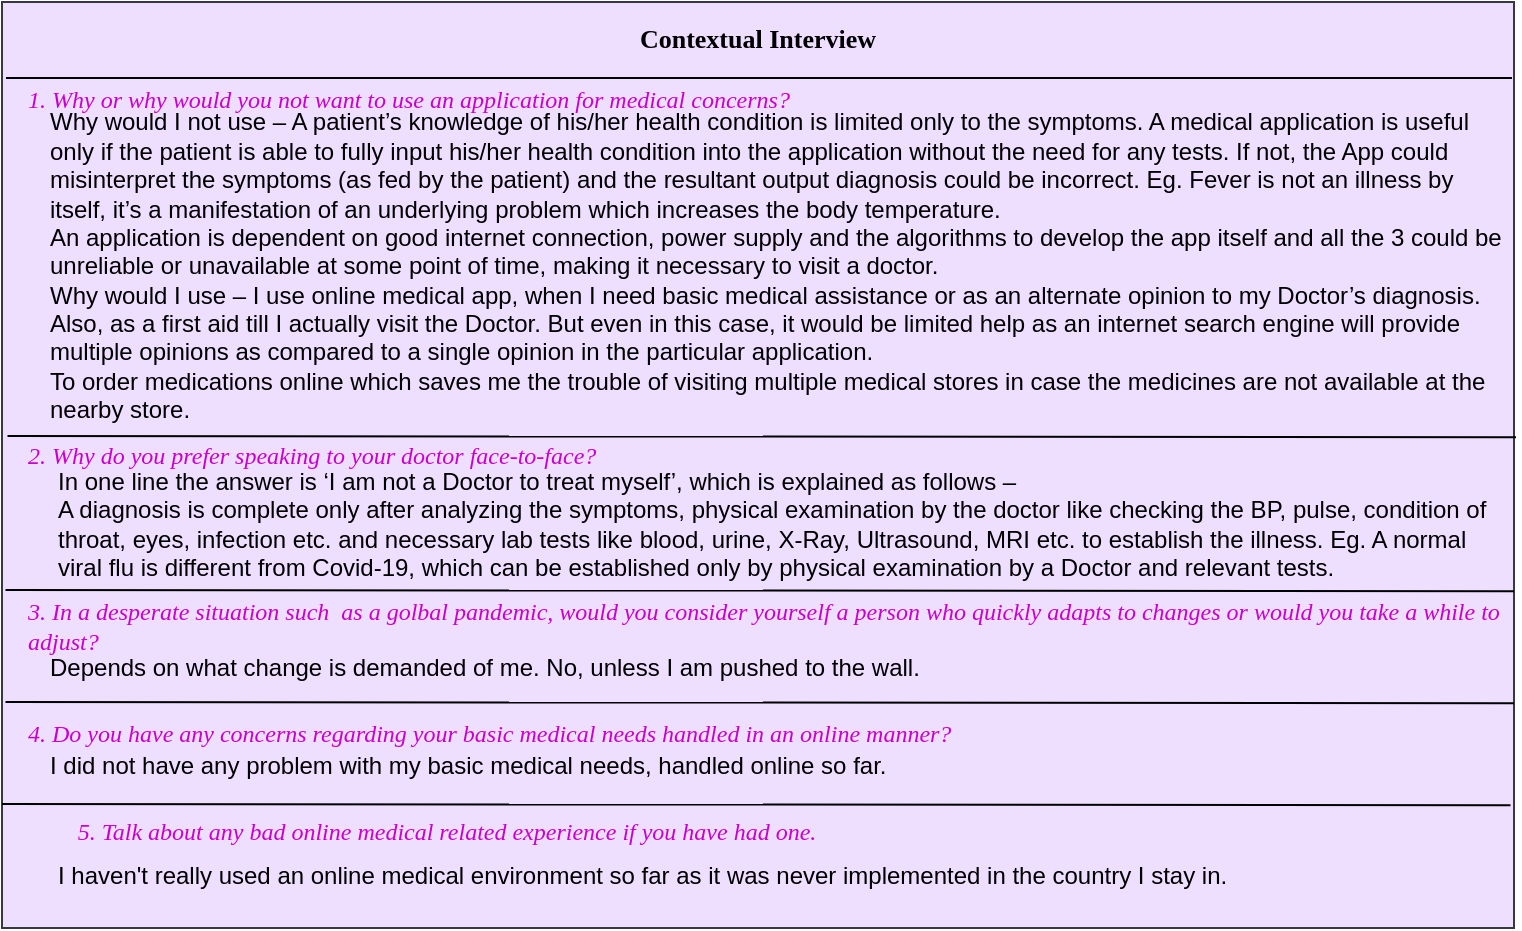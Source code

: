 <mxfile version="13.10.4" type="device"><diagram id="eMX2lukF3E6Qr5AnqRXd" name="Page-1"><mxGraphModel dx="925" dy="502" grid="0" gridSize="10" guides="1" tooltips="1" connect="1" arrows="1" fold="1" page="1" pageScale="1" pageWidth="827" pageHeight="1169" math="0" shadow="0"><root><mxCell id="0"/><mxCell id="1" parent="0"/><mxCell id="FakISsKOubrYHpyITsAL-1" value="" style="rounded=0;whiteSpace=wrap;html=1;strokeColor=#36393d;fillColor=#EEDEFF;" parent="1" vertex="1"><mxGeometry x="33" y="49" width="756" height="463" as="geometry"/></mxCell><mxCell id="FakISsKOubrYHpyITsAL-2" value="" style="endArrow=none;html=1;" parent="1" edge="1"><mxGeometry width="50" height="50" relative="1" as="geometry"><mxPoint x="35" y="87" as="sourcePoint"/><mxPoint x="788" y="87" as="targetPoint"/></mxGeometry></mxCell><mxCell id="FakISsKOubrYHpyITsAL-7" value="&lt;font face=&quot;Georgia&quot; color=&quot;#cc00cc&quot;&gt;&lt;i&gt;1. Why or why would you not want to use an application for medical concerns?&amp;nbsp;&lt;/i&gt;&lt;/font&gt;" style="text;html=1;strokeColor=none;fillColor=none;align=left;verticalAlign=middle;whiteSpace=wrap;rounded=0;" parent="1" vertex="1"><mxGeometry x="44" y="88" width="456" height="20" as="geometry"/></mxCell><mxCell id="FakISsKOubrYHpyITsAL-10" value="&lt;font face=&quot;Georgia&quot; color=&quot;#cc00cc&quot;&gt;&lt;i&gt;2. Why do you prefer speaking to your doctor face-to-face?&lt;/i&gt;&lt;/font&gt;" style="text;html=1;strokeColor=none;fillColor=none;align=left;verticalAlign=middle;whiteSpace=wrap;rounded=0;" parent="1" vertex="1"><mxGeometry x="44" y="266" width="335" height="20" as="geometry"/></mxCell><mxCell id="FakISsKOubrYHpyITsAL-11" value="&lt;font face=&quot;Georgia&quot; color=&quot;#cc00cc&quot;&gt;&lt;i&gt;3. In a desperate situation such&amp;nbsp; as a golbal pandemic, would you consider yourself a person who quickly adapts to changes or would you take a while to adjust?&amp;nbsp;&lt;/i&gt;&lt;/font&gt;" style="text;html=1;strokeColor=none;fillColor=none;align=left;verticalAlign=middle;whiteSpace=wrap;rounded=0;" parent="1" vertex="1"><mxGeometry x="44" y="351" width="741" height="20" as="geometry"/></mxCell><mxCell id="FakISsKOubrYHpyITsAL-12" value="&lt;font face=&quot;Georgia&quot; color=&quot;#cc00cc&quot;&gt;&lt;i&gt;4. Do you have any concerns regarding your basic medical needs handled in an online manner?&amp;nbsp;&lt;/i&gt;&lt;/font&gt;" style="text;html=1;strokeColor=none;fillColor=none;align=left;verticalAlign=middle;whiteSpace=wrap;rounded=0;" parent="1" vertex="1"><mxGeometry x="44" y="405" width="523" height="20" as="geometry"/></mxCell><mxCell id="FakISsKOubrYHpyITsAL-13" value="&lt;font face=&quot;Georgia&quot; color=&quot;#cc00cc&quot;&gt;&lt;i&gt;5. Talk about any bad online medical related experience if you have had one.&amp;nbsp;&lt;/i&gt;&lt;/font&gt;" style="text;html=1;strokeColor=none;fillColor=none;align=center;verticalAlign=middle;whiteSpace=wrap;rounded=0;" parent="1" vertex="1"><mxGeometry x="44" y="454" width="426" height="20" as="geometry"/></mxCell><mxCell id="FakISsKOubrYHpyITsAL-15" value="&lt;font style=&quot;font-size: 13px&quot; face=&quot;Georgia&quot;&gt;&lt;b&gt;Contextual Interview&lt;/b&gt;&lt;/font&gt;" style="text;html=1;strokeColor=none;fillColor=none;align=center;verticalAlign=middle;whiteSpace=wrap;rounded=0;" parent="1" vertex="1"><mxGeometry x="332" y="57" width="158" height="20" as="geometry"/></mxCell><mxCell id="B_ZZno5kZv9mY96GQ3o--2" value="Why would I not use – A patient’s knowledge of his/her health condition is limited only to the symptoms. A medical application is useful only if the patient is able to fully input his/her health condition into the application without the need for any tests. If not, the App could misinterpret the symptoms (as fed by the patient) and the resultant output diagnosis could be incorrect. Eg. Fever is not an illness by itself, it’s a manifestation of an underlying problem which increases the body temperature.&lt;br&gt;An application is dependent on good internet connection, power supply and the algorithms to develop the app itself and all the 3 could be unreliable or unavailable at some point of time, making it necessary to visit a doctor.&lt;br&gt;Why would I use – I use online medical app, when I need basic medical assistance or as an alternate opinion to my Doctor’s diagnosis. Also, as a first aid till I actually visit the Doctor. But even in this case, it would be limited help as an internet search engine will provide multiple opinions as compared to a single opinion in the particular application.&lt;br&gt;To order medications online which saves me the trouble of visiting multiple medical stores in case the medicines are not available at the nearby store." style="text;html=1;strokeColor=none;fillColor=none;align=left;verticalAlign=middle;whiteSpace=wrap;rounded=0;" parent="1" vertex="1"><mxGeometry x="54.5" y="93" width="733" height="176" as="geometry"/></mxCell><mxCell id="B_ZZno5kZv9mY96GQ3o--3" value="&lt;div&gt;In one line the answer is ‘I am not a Doctor to treat myself’, which is explained as follows –&lt;/div&gt;&lt;div&gt;A diagnosis is complete only after analyzing the symptoms, physical examination by the doctor like checking the BP, pulse, condition of throat, eyes, infection etc. and necessary lab tests like blood, urine, X-Ray, Ultrasound, MRI etc. to establish the illness. Eg. A normal viral flu is different from Covid-19, which can be established only by physical examination by a Doctor and relevant tests.&lt;/div&gt;" style="text;html=1;strokeColor=none;fillColor=none;align=left;verticalAlign=middle;whiteSpace=wrap;rounded=0;" parent="1" vertex="1"><mxGeometry x="59" y="277" width="724" height="66" as="geometry"/></mxCell><mxCell id="YmNOPGNPihvEYveD7oSv-2" value="" style="endArrow=none;html=1;entryX=0.999;entryY=0.077;entryDx=0;entryDy=0;entryPerimeter=0;" edge="1" parent="1"><mxGeometry width="50" height="50" relative="1" as="geometry"><mxPoint x="33.0" y="450" as="sourcePoint"/><mxPoint x="787.243" y="450.577" as="targetPoint"/></mxGeometry></mxCell><mxCell id="YmNOPGNPihvEYveD7oSv-3" value="" style="endArrow=none;html=1;entryX=0.999;entryY=0.077;entryDx=0;entryDy=0;entryPerimeter=0;" edge="1" parent="1"><mxGeometry width="50" height="50" relative="1" as="geometry"><mxPoint x="34.76" y="343" as="sourcePoint"/><mxPoint x="789.003" y="343.577" as="targetPoint"/></mxGeometry></mxCell><mxCell id="YmNOPGNPihvEYveD7oSv-4" value="" style="endArrow=none;html=1;entryX=0.999;entryY=0.077;entryDx=0;entryDy=0;entryPerimeter=0;" edge="1" parent="1"><mxGeometry width="50" height="50" relative="1" as="geometry"><mxPoint x="34.76" y="399" as="sourcePoint"/><mxPoint x="789.003" y="399.577" as="targetPoint"/></mxGeometry></mxCell><mxCell id="YmNOPGNPihvEYveD7oSv-5" value="" style="endArrow=none;html=1;entryX=0.999;entryY=0.077;entryDx=0;entryDy=0;entryPerimeter=0;" edge="1" parent="1"><mxGeometry width="50" height="50" relative="1" as="geometry"><mxPoint x="35.76" y="266" as="sourcePoint"/><mxPoint x="790.003" y="266.577" as="targetPoint"/></mxGeometry></mxCell><mxCell id="YmNOPGNPihvEYveD7oSv-6" value="Depends on what change is demanded of me. No, unless I am pushed to the wall." style="text;html=1;strokeColor=none;fillColor=none;align=left;verticalAlign=middle;whiteSpace=wrap;rounded=0;" vertex="1" parent="1"><mxGeometry x="54.5" y="365" width="724" height="34" as="geometry"/></mxCell><mxCell id="YmNOPGNPihvEYveD7oSv-7" value="I did not have any problem with my basic medical needs, handled online so far." style="text;html=1;strokeColor=none;fillColor=none;align=left;verticalAlign=middle;whiteSpace=wrap;rounded=0;" vertex="1" parent="1"><mxGeometry x="54.5" y="420" width="724" height="21" as="geometry"/></mxCell><mxCell id="YmNOPGNPihvEYveD7oSv-9" value="I haven't really used an online medical environment so far as it was never implemented in the country I stay in." style="text;html=1;strokeColor=none;fillColor=none;align=left;verticalAlign=middle;whiteSpace=wrap;rounded=0;" vertex="1" parent="1"><mxGeometry x="59" y="476" width="724" height="20" as="geometry"/></mxCell></root></mxGraphModel></diagram></mxfile>